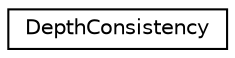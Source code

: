 digraph "Graphical Class Hierarchy"
{
  edge [fontname="Helvetica",fontsize="10",labelfontname="Helvetica",labelfontsize="10"];
  node [fontname="Helvetica",fontsize="10",shape=record];
  rankdir="LR";
  Node1 [label="DepthConsistency",height=0.2,width=0.4,color="black", fillcolor="white", style="filled",URL="$classDepthConsistency.html",tooltip="Search space pruning via depth consistency. "];
}
